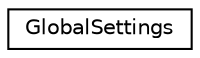 digraph G
{
  edge [fontname="Helvetica",fontsize="10",labelfontname="Helvetica",labelfontsize="10"];
  node [fontname="Helvetica",fontsize="10",shape=record];
  rankdir=LR;
  Node1 [label="GlobalSettings",height=0.2,width=0.4,color="black", fillcolor="white", style="filled",URL="$d5/d57/structGlobalSettings.html"];
}
